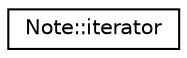 digraph "Graphical Class Hierarchy"
{
  edge [fontname="Helvetica",fontsize="10",labelfontname="Helvetica",labelfontsize="10"];
  node [fontname="Helvetica",fontsize="10",shape=record];
  rankdir="LR";
  Node0 [label="Note::iterator",height=0.2,width=0.4,color="black", fillcolor="white", style="filled",URL="$class_note_1_1iterator.html",tooltip="Permet d&#39;itérer sur toutes les versions d&#39;une note. "];
}
